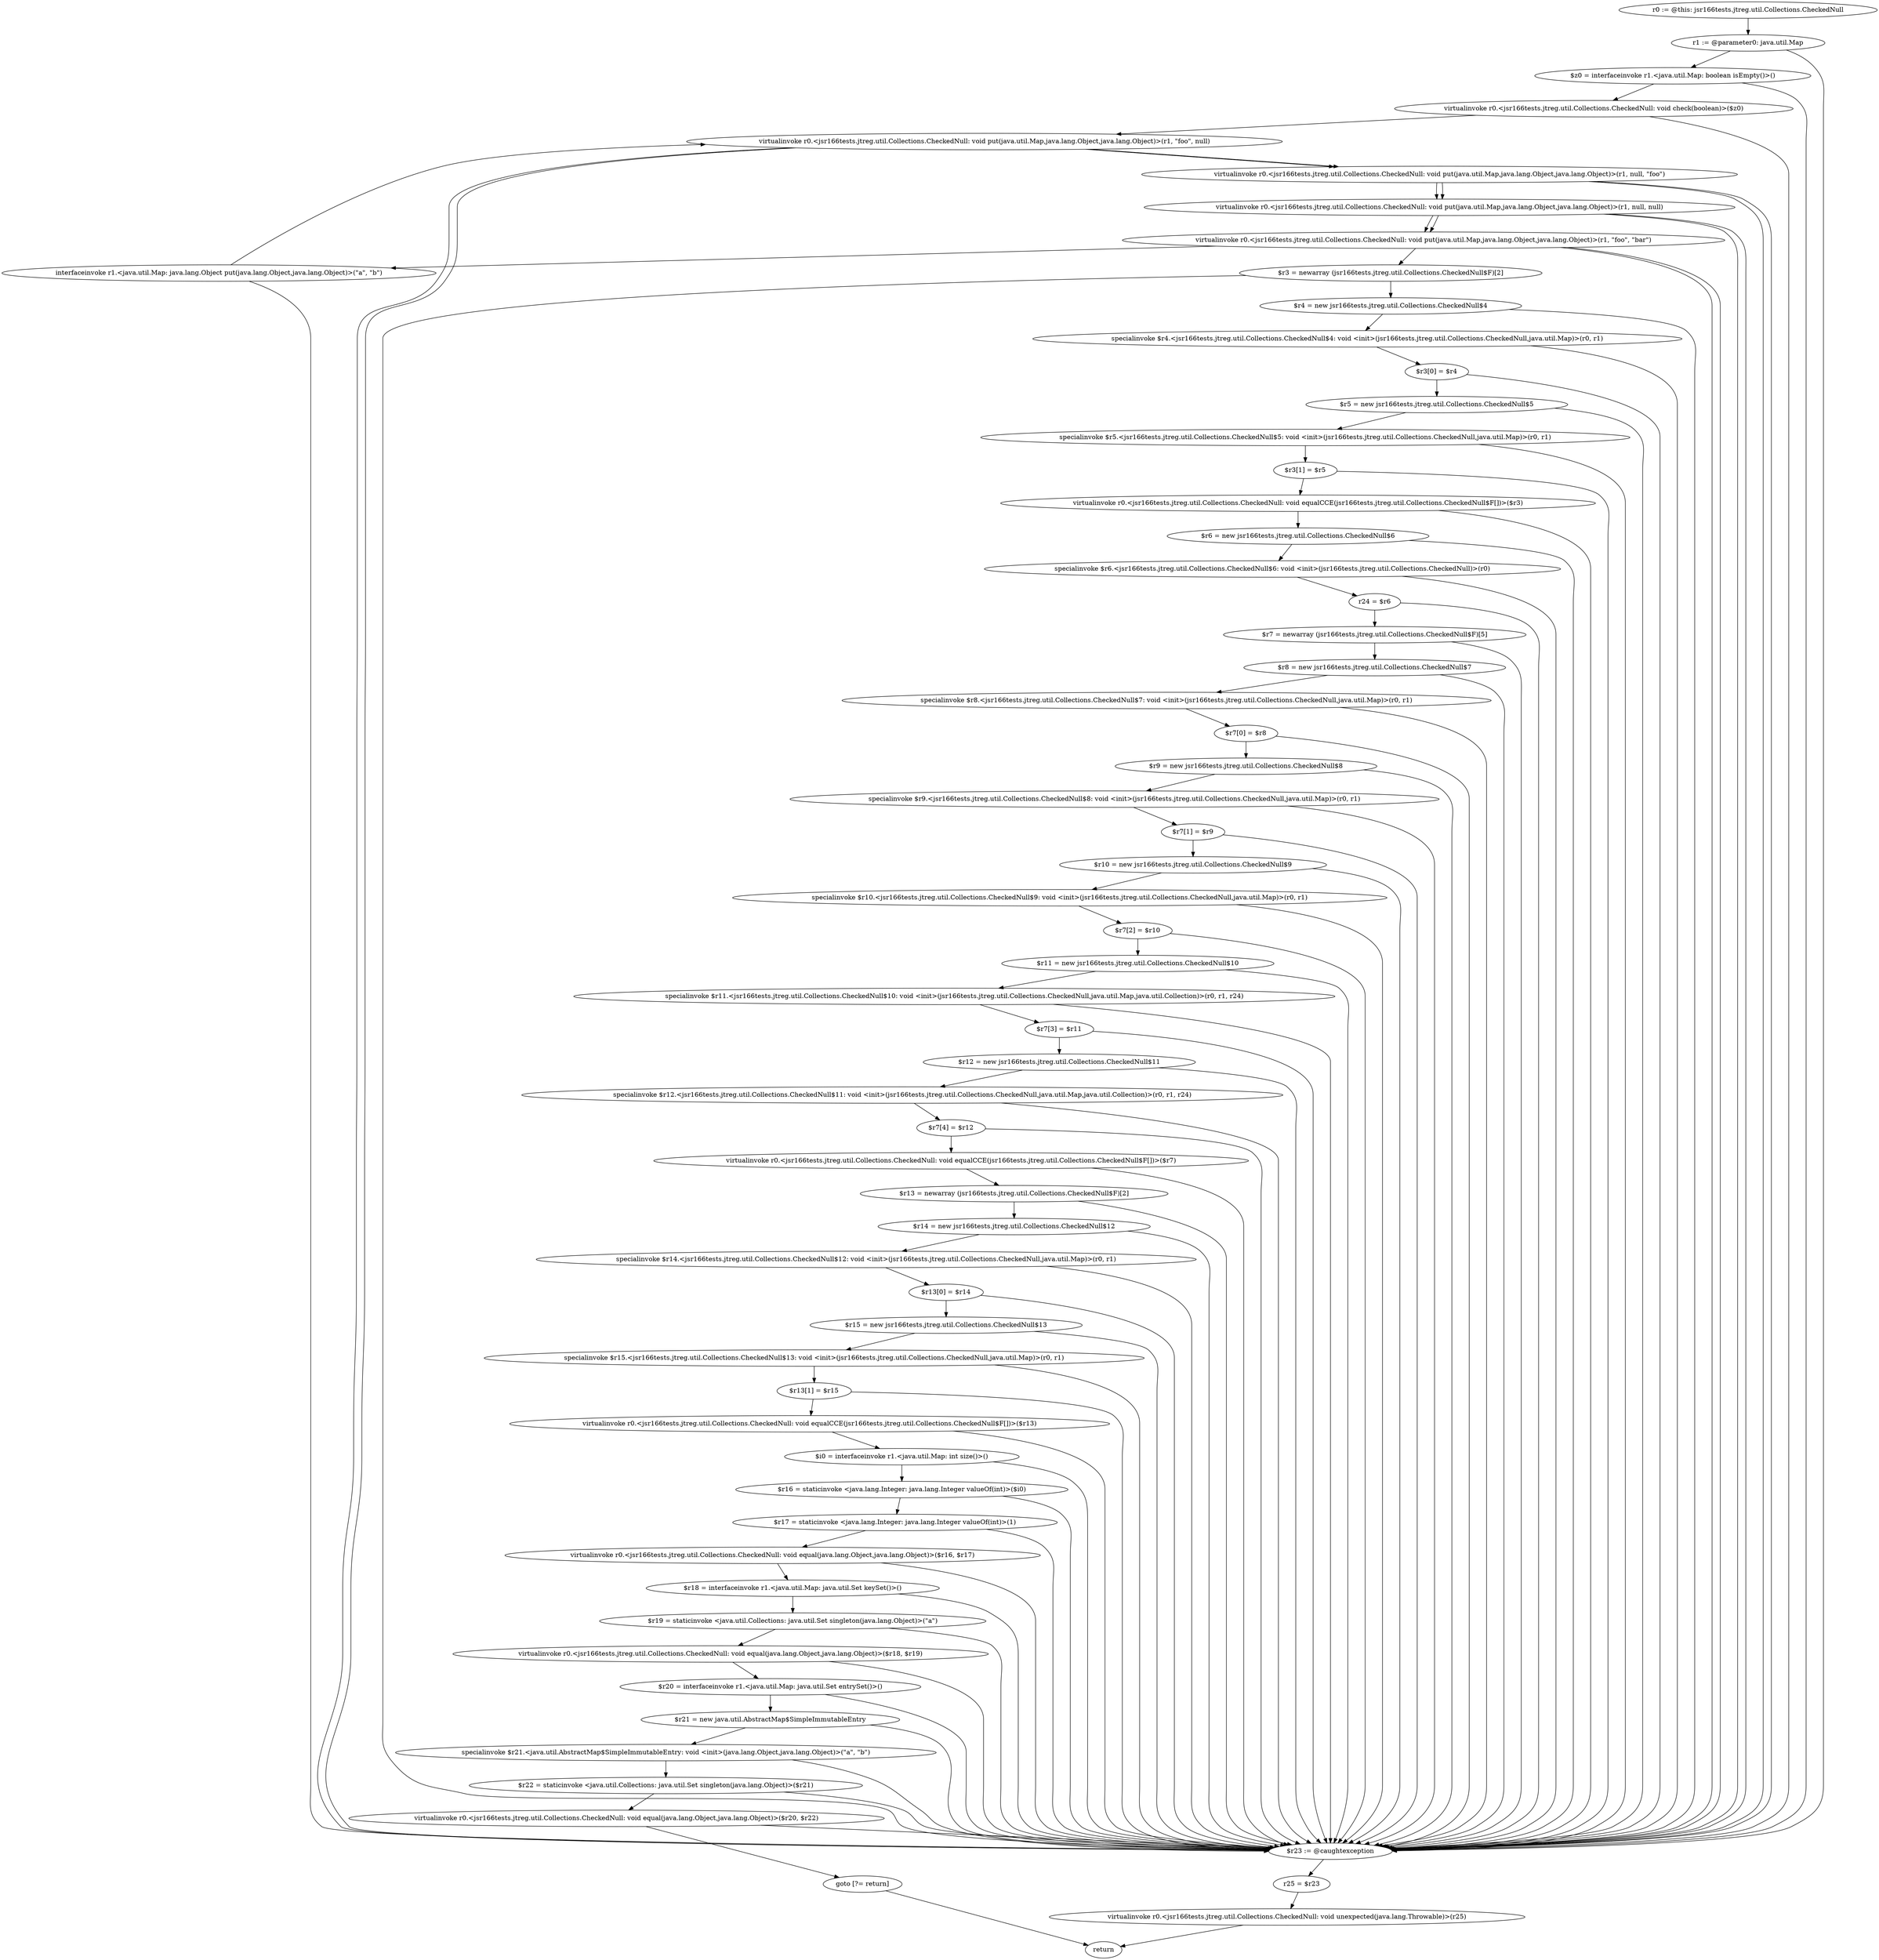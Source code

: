 digraph "unitGraph" {
    "r0 := @this: jsr166tests.jtreg.util.Collections.CheckedNull"
    "r1 := @parameter0: java.util.Map"
    "$z0 = interfaceinvoke r1.<java.util.Map: boolean isEmpty()>()"
    "virtualinvoke r0.<jsr166tests.jtreg.util.Collections.CheckedNull: void check(boolean)>($z0)"
    "virtualinvoke r0.<jsr166tests.jtreg.util.Collections.CheckedNull: void put(java.util.Map,java.lang.Object,java.lang.Object)>(r1, \"foo\", null)"
    "virtualinvoke r0.<jsr166tests.jtreg.util.Collections.CheckedNull: void put(java.util.Map,java.lang.Object,java.lang.Object)>(r1, null, \"foo\")"
    "virtualinvoke r0.<jsr166tests.jtreg.util.Collections.CheckedNull: void put(java.util.Map,java.lang.Object,java.lang.Object)>(r1, null, null)"
    "virtualinvoke r0.<jsr166tests.jtreg.util.Collections.CheckedNull: void put(java.util.Map,java.lang.Object,java.lang.Object)>(r1, \"foo\", \"bar\")"
    "interfaceinvoke r1.<java.util.Map: java.lang.Object put(java.lang.Object,java.lang.Object)>(\"a\", \"b\")"
    "$r3 = newarray (jsr166tests.jtreg.util.Collections.CheckedNull$F)[2]"
    "$r4 = new jsr166tests.jtreg.util.Collections.CheckedNull$4"
    "specialinvoke $r4.<jsr166tests.jtreg.util.Collections.CheckedNull$4: void <init>(jsr166tests.jtreg.util.Collections.CheckedNull,java.util.Map)>(r0, r1)"
    "$r3[0] = $r4"
    "$r5 = new jsr166tests.jtreg.util.Collections.CheckedNull$5"
    "specialinvoke $r5.<jsr166tests.jtreg.util.Collections.CheckedNull$5: void <init>(jsr166tests.jtreg.util.Collections.CheckedNull,java.util.Map)>(r0, r1)"
    "$r3[1] = $r5"
    "virtualinvoke r0.<jsr166tests.jtreg.util.Collections.CheckedNull: void equalCCE(jsr166tests.jtreg.util.Collections.CheckedNull$F[])>($r3)"
    "$r6 = new jsr166tests.jtreg.util.Collections.CheckedNull$6"
    "specialinvoke $r6.<jsr166tests.jtreg.util.Collections.CheckedNull$6: void <init>(jsr166tests.jtreg.util.Collections.CheckedNull)>(r0)"
    "r24 = $r6"
    "$r7 = newarray (jsr166tests.jtreg.util.Collections.CheckedNull$F)[5]"
    "$r8 = new jsr166tests.jtreg.util.Collections.CheckedNull$7"
    "specialinvoke $r8.<jsr166tests.jtreg.util.Collections.CheckedNull$7: void <init>(jsr166tests.jtreg.util.Collections.CheckedNull,java.util.Map)>(r0, r1)"
    "$r7[0] = $r8"
    "$r9 = new jsr166tests.jtreg.util.Collections.CheckedNull$8"
    "specialinvoke $r9.<jsr166tests.jtreg.util.Collections.CheckedNull$8: void <init>(jsr166tests.jtreg.util.Collections.CheckedNull,java.util.Map)>(r0, r1)"
    "$r7[1] = $r9"
    "$r10 = new jsr166tests.jtreg.util.Collections.CheckedNull$9"
    "specialinvoke $r10.<jsr166tests.jtreg.util.Collections.CheckedNull$9: void <init>(jsr166tests.jtreg.util.Collections.CheckedNull,java.util.Map)>(r0, r1)"
    "$r7[2] = $r10"
    "$r11 = new jsr166tests.jtreg.util.Collections.CheckedNull$10"
    "specialinvoke $r11.<jsr166tests.jtreg.util.Collections.CheckedNull$10: void <init>(jsr166tests.jtreg.util.Collections.CheckedNull,java.util.Map,java.util.Collection)>(r0, r1, r24)"
    "$r7[3] = $r11"
    "$r12 = new jsr166tests.jtreg.util.Collections.CheckedNull$11"
    "specialinvoke $r12.<jsr166tests.jtreg.util.Collections.CheckedNull$11: void <init>(jsr166tests.jtreg.util.Collections.CheckedNull,java.util.Map,java.util.Collection)>(r0, r1, r24)"
    "$r7[4] = $r12"
    "virtualinvoke r0.<jsr166tests.jtreg.util.Collections.CheckedNull: void equalCCE(jsr166tests.jtreg.util.Collections.CheckedNull$F[])>($r7)"
    "$r13 = newarray (jsr166tests.jtreg.util.Collections.CheckedNull$F)[2]"
    "$r14 = new jsr166tests.jtreg.util.Collections.CheckedNull$12"
    "specialinvoke $r14.<jsr166tests.jtreg.util.Collections.CheckedNull$12: void <init>(jsr166tests.jtreg.util.Collections.CheckedNull,java.util.Map)>(r0, r1)"
    "$r13[0] = $r14"
    "$r15 = new jsr166tests.jtreg.util.Collections.CheckedNull$13"
    "specialinvoke $r15.<jsr166tests.jtreg.util.Collections.CheckedNull$13: void <init>(jsr166tests.jtreg.util.Collections.CheckedNull,java.util.Map)>(r0, r1)"
    "$r13[1] = $r15"
    "virtualinvoke r0.<jsr166tests.jtreg.util.Collections.CheckedNull: void equalCCE(jsr166tests.jtreg.util.Collections.CheckedNull$F[])>($r13)"
    "$i0 = interfaceinvoke r1.<java.util.Map: int size()>()"
    "$r16 = staticinvoke <java.lang.Integer: java.lang.Integer valueOf(int)>($i0)"
    "$r17 = staticinvoke <java.lang.Integer: java.lang.Integer valueOf(int)>(1)"
    "virtualinvoke r0.<jsr166tests.jtreg.util.Collections.CheckedNull: void equal(java.lang.Object,java.lang.Object)>($r16, $r17)"
    "$r18 = interfaceinvoke r1.<java.util.Map: java.util.Set keySet()>()"
    "$r19 = staticinvoke <java.util.Collections: java.util.Set singleton(java.lang.Object)>(\"a\")"
    "virtualinvoke r0.<jsr166tests.jtreg.util.Collections.CheckedNull: void equal(java.lang.Object,java.lang.Object)>($r18, $r19)"
    "$r20 = interfaceinvoke r1.<java.util.Map: java.util.Set entrySet()>()"
    "$r21 = new java.util.AbstractMap$SimpleImmutableEntry"
    "specialinvoke $r21.<java.util.AbstractMap$SimpleImmutableEntry: void <init>(java.lang.Object,java.lang.Object)>(\"a\", \"b\")"
    "$r22 = staticinvoke <java.util.Collections: java.util.Set singleton(java.lang.Object)>($r21)"
    "virtualinvoke r0.<jsr166tests.jtreg.util.Collections.CheckedNull: void equal(java.lang.Object,java.lang.Object)>($r20, $r22)"
    "goto [?= return]"
    "$r23 := @caughtexception"
    "r25 = $r23"
    "virtualinvoke r0.<jsr166tests.jtreg.util.Collections.CheckedNull: void unexpected(java.lang.Throwable)>(r25)"
    "return"
    "r0 := @this: jsr166tests.jtreg.util.Collections.CheckedNull"->"r1 := @parameter0: java.util.Map";
    "r1 := @parameter0: java.util.Map"->"$z0 = interfaceinvoke r1.<java.util.Map: boolean isEmpty()>()";
    "r1 := @parameter0: java.util.Map"->"$r23 := @caughtexception";
    "$z0 = interfaceinvoke r1.<java.util.Map: boolean isEmpty()>()"->"virtualinvoke r0.<jsr166tests.jtreg.util.Collections.CheckedNull: void check(boolean)>($z0)";
    "$z0 = interfaceinvoke r1.<java.util.Map: boolean isEmpty()>()"->"$r23 := @caughtexception";
    "virtualinvoke r0.<jsr166tests.jtreg.util.Collections.CheckedNull: void check(boolean)>($z0)"->"virtualinvoke r0.<jsr166tests.jtreg.util.Collections.CheckedNull: void put(java.util.Map,java.lang.Object,java.lang.Object)>(r1, \"foo\", null)";
    "virtualinvoke r0.<jsr166tests.jtreg.util.Collections.CheckedNull: void check(boolean)>($z0)"->"$r23 := @caughtexception";
    "virtualinvoke r0.<jsr166tests.jtreg.util.Collections.CheckedNull: void put(java.util.Map,java.lang.Object,java.lang.Object)>(r1, \"foo\", null)"->"virtualinvoke r0.<jsr166tests.jtreg.util.Collections.CheckedNull: void put(java.util.Map,java.lang.Object,java.lang.Object)>(r1, null, \"foo\")";
    "virtualinvoke r0.<jsr166tests.jtreg.util.Collections.CheckedNull: void put(java.util.Map,java.lang.Object,java.lang.Object)>(r1, \"foo\", null)"->"$r23 := @caughtexception";
    "virtualinvoke r0.<jsr166tests.jtreg.util.Collections.CheckedNull: void put(java.util.Map,java.lang.Object,java.lang.Object)>(r1, null, \"foo\")"->"virtualinvoke r0.<jsr166tests.jtreg.util.Collections.CheckedNull: void put(java.util.Map,java.lang.Object,java.lang.Object)>(r1, null, null)";
    "virtualinvoke r0.<jsr166tests.jtreg.util.Collections.CheckedNull: void put(java.util.Map,java.lang.Object,java.lang.Object)>(r1, null, \"foo\")"->"$r23 := @caughtexception";
    "virtualinvoke r0.<jsr166tests.jtreg.util.Collections.CheckedNull: void put(java.util.Map,java.lang.Object,java.lang.Object)>(r1, null, null)"->"virtualinvoke r0.<jsr166tests.jtreg.util.Collections.CheckedNull: void put(java.util.Map,java.lang.Object,java.lang.Object)>(r1, \"foo\", \"bar\")";
    "virtualinvoke r0.<jsr166tests.jtreg.util.Collections.CheckedNull: void put(java.util.Map,java.lang.Object,java.lang.Object)>(r1, null, null)"->"$r23 := @caughtexception";
    "virtualinvoke r0.<jsr166tests.jtreg.util.Collections.CheckedNull: void put(java.util.Map,java.lang.Object,java.lang.Object)>(r1, \"foo\", \"bar\")"->"interfaceinvoke r1.<java.util.Map: java.lang.Object put(java.lang.Object,java.lang.Object)>(\"a\", \"b\")";
    "virtualinvoke r0.<jsr166tests.jtreg.util.Collections.CheckedNull: void put(java.util.Map,java.lang.Object,java.lang.Object)>(r1, \"foo\", \"bar\")"->"$r23 := @caughtexception";
    "interfaceinvoke r1.<java.util.Map: java.lang.Object put(java.lang.Object,java.lang.Object)>(\"a\", \"b\")"->"virtualinvoke r0.<jsr166tests.jtreg.util.Collections.CheckedNull: void put(java.util.Map,java.lang.Object,java.lang.Object)>(r1, \"foo\", null)";
    "interfaceinvoke r1.<java.util.Map: java.lang.Object put(java.lang.Object,java.lang.Object)>(\"a\", \"b\")"->"$r23 := @caughtexception";
    "virtualinvoke r0.<jsr166tests.jtreg.util.Collections.CheckedNull: void put(java.util.Map,java.lang.Object,java.lang.Object)>(r1, \"foo\", null)"->"virtualinvoke r0.<jsr166tests.jtreg.util.Collections.CheckedNull: void put(java.util.Map,java.lang.Object,java.lang.Object)>(r1, null, \"foo\")";
    "virtualinvoke r0.<jsr166tests.jtreg.util.Collections.CheckedNull: void put(java.util.Map,java.lang.Object,java.lang.Object)>(r1, \"foo\", null)"->"$r23 := @caughtexception";
    "virtualinvoke r0.<jsr166tests.jtreg.util.Collections.CheckedNull: void put(java.util.Map,java.lang.Object,java.lang.Object)>(r1, null, \"foo\")"->"virtualinvoke r0.<jsr166tests.jtreg.util.Collections.CheckedNull: void put(java.util.Map,java.lang.Object,java.lang.Object)>(r1, null, null)";
    "virtualinvoke r0.<jsr166tests.jtreg.util.Collections.CheckedNull: void put(java.util.Map,java.lang.Object,java.lang.Object)>(r1, null, \"foo\")"->"$r23 := @caughtexception";
    "virtualinvoke r0.<jsr166tests.jtreg.util.Collections.CheckedNull: void put(java.util.Map,java.lang.Object,java.lang.Object)>(r1, null, null)"->"virtualinvoke r0.<jsr166tests.jtreg.util.Collections.CheckedNull: void put(java.util.Map,java.lang.Object,java.lang.Object)>(r1, \"foo\", \"bar\")";
    "virtualinvoke r0.<jsr166tests.jtreg.util.Collections.CheckedNull: void put(java.util.Map,java.lang.Object,java.lang.Object)>(r1, null, null)"->"$r23 := @caughtexception";
    "virtualinvoke r0.<jsr166tests.jtreg.util.Collections.CheckedNull: void put(java.util.Map,java.lang.Object,java.lang.Object)>(r1, \"foo\", \"bar\")"->"$r3 = newarray (jsr166tests.jtreg.util.Collections.CheckedNull$F)[2]";
    "virtualinvoke r0.<jsr166tests.jtreg.util.Collections.CheckedNull: void put(java.util.Map,java.lang.Object,java.lang.Object)>(r1, \"foo\", \"bar\")"->"$r23 := @caughtexception";
    "$r3 = newarray (jsr166tests.jtreg.util.Collections.CheckedNull$F)[2]"->"$r4 = new jsr166tests.jtreg.util.Collections.CheckedNull$4";
    "$r3 = newarray (jsr166tests.jtreg.util.Collections.CheckedNull$F)[2]"->"$r23 := @caughtexception";
    "$r4 = new jsr166tests.jtreg.util.Collections.CheckedNull$4"->"specialinvoke $r4.<jsr166tests.jtreg.util.Collections.CheckedNull$4: void <init>(jsr166tests.jtreg.util.Collections.CheckedNull,java.util.Map)>(r0, r1)";
    "$r4 = new jsr166tests.jtreg.util.Collections.CheckedNull$4"->"$r23 := @caughtexception";
    "specialinvoke $r4.<jsr166tests.jtreg.util.Collections.CheckedNull$4: void <init>(jsr166tests.jtreg.util.Collections.CheckedNull,java.util.Map)>(r0, r1)"->"$r3[0] = $r4";
    "specialinvoke $r4.<jsr166tests.jtreg.util.Collections.CheckedNull$4: void <init>(jsr166tests.jtreg.util.Collections.CheckedNull,java.util.Map)>(r0, r1)"->"$r23 := @caughtexception";
    "$r3[0] = $r4"->"$r5 = new jsr166tests.jtreg.util.Collections.CheckedNull$5";
    "$r3[0] = $r4"->"$r23 := @caughtexception";
    "$r5 = new jsr166tests.jtreg.util.Collections.CheckedNull$5"->"specialinvoke $r5.<jsr166tests.jtreg.util.Collections.CheckedNull$5: void <init>(jsr166tests.jtreg.util.Collections.CheckedNull,java.util.Map)>(r0, r1)";
    "$r5 = new jsr166tests.jtreg.util.Collections.CheckedNull$5"->"$r23 := @caughtexception";
    "specialinvoke $r5.<jsr166tests.jtreg.util.Collections.CheckedNull$5: void <init>(jsr166tests.jtreg.util.Collections.CheckedNull,java.util.Map)>(r0, r1)"->"$r3[1] = $r5";
    "specialinvoke $r5.<jsr166tests.jtreg.util.Collections.CheckedNull$5: void <init>(jsr166tests.jtreg.util.Collections.CheckedNull,java.util.Map)>(r0, r1)"->"$r23 := @caughtexception";
    "$r3[1] = $r5"->"virtualinvoke r0.<jsr166tests.jtreg.util.Collections.CheckedNull: void equalCCE(jsr166tests.jtreg.util.Collections.CheckedNull$F[])>($r3)";
    "$r3[1] = $r5"->"$r23 := @caughtexception";
    "virtualinvoke r0.<jsr166tests.jtreg.util.Collections.CheckedNull: void equalCCE(jsr166tests.jtreg.util.Collections.CheckedNull$F[])>($r3)"->"$r6 = new jsr166tests.jtreg.util.Collections.CheckedNull$6";
    "virtualinvoke r0.<jsr166tests.jtreg.util.Collections.CheckedNull: void equalCCE(jsr166tests.jtreg.util.Collections.CheckedNull$F[])>($r3)"->"$r23 := @caughtexception";
    "$r6 = new jsr166tests.jtreg.util.Collections.CheckedNull$6"->"specialinvoke $r6.<jsr166tests.jtreg.util.Collections.CheckedNull$6: void <init>(jsr166tests.jtreg.util.Collections.CheckedNull)>(r0)";
    "$r6 = new jsr166tests.jtreg.util.Collections.CheckedNull$6"->"$r23 := @caughtexception";
    "specialinvoke $r6.<jsr166tests.jtreg.util.Collections.CheckedNull$6: void <init>(jsr166tests.jtreg.util.Collections.CheckedNull)>(r0)"->"r24 = $r6";
    "specialinvoke $r6.<jsr166tests.jtreg.util.Collections.CheckedNull$6: void <init>(jsr166tests.jtreg.util.Collections.CheckedNull)>(r0)"->"$r23 := @caughtexception";
    "r24 = $r6"->"$r7 = newarray (jsr166tests.jtreg.util.Collections.CheckedNull$F)[5]";
    "r24 = $r6"->"$r23 := @caughtexception";
    "$r7 = newarray (jsr166tests.jtreg.util.Collections.CheckedNull$F)[5]"->"$r8 = new jsr166tests.jtreg.util.Collections.CheckedNull$7";
    "$r7 = newarray (jsr166tests.jtreg.util.Collections.CheckedNull$F)[5]"->"$r23 := @caughtexception";
    "$r8 = new jsr166tests.jtreg.util.Collections.CheckedNull$7"->"specialinvoke $r8.<jsr166tests.jtreg.util.Collections.CheckedNull$7: void <init>(jsr166tests.jtreg.util.Collections.CheckedNull,java.util.Map)>(r0, r1)";
    "$r8 = new jsr166tests.jtreg.util.Collections.CheckedNull$7"->"$r23 := @caughtexception";
    "specialinvoke $r8.<jsr166tests.jtreg.util.Collections.CheckedNull$7: void <init>(jsr166tests.jtreg.util.Collections.CheckedNull,java.util.Map)>(r0, r1)"->"$r7[0] = $r8";
    "specialinvoke $r8.<jsr166tests.jtreg.util.Collections.CheckedNull$7: void <init>(jsr166tests.jtreg.util.Collections.CheckedNull,java.util.Map)>(r0, r1)"->"$r23 := @caughtexception";
    "$r7[0] = $r8"->"$r9 = new jsr166tests.jtreg.util.Collections.CheckedNull$8";
    "$r7[0] = $r8"->"$r23 := @caughtexception";
    "$r9 = new jsr166tests.jtreg.util.Collections.CheckedNull$8"->"specialinvoke $r9.<jsr166tests.jtreg.util.Collections.CheckedNull$8: void <init>(jsr166tests.jtreg.util.Collections.CheckedNull,java.util.Map)>(r0, r1)";
    "$r9 = new jsr166tests.jtreg.util.Collections.CheckedNull$8"->"$r23 := @caughtexception";
    "specialinvoke $r9.<jsr166tests.jtreg.util.Collections.CheckedNull$8: void <init>(jsr166tests.jtreg.util.Collections.CheckedNull,java.util.Map)>(r0, r1)"->"$r7[1] = $r9";
    "specialinvoke $r9.<jsr166tests.jtreg.util.Collections.CheckedNull$8: void <init>(jsr166tests.jtreg.util.Collections.CheckedNull,java.util.Map)>(r0, r1)"->"$r23 := @caughtexception";
    "$r7[1] = $r9"->"$r10 = new jsr166tests.jtreg.util.Collections.CheckedNull$9";
    "$r7[1] = $r9"->"$r23 := @caughtexception";
    "$r10 = new jsr166tests.jtreg.util.Collections.CheckedNull$9"->"specialinvoke $r10.<jsr166tests.jtreg.util.Collections.CheckedNull$9: void <init>(jsr166tests.jtreg.util.Collections.CheckedNull,java.util.Map)>(r0, r1)";
    "$r10 = new jsr166tests.jtreg.util.Collections.CheckedNull$9"->"$r23 := @caughtexception";
    "specialinvoke $r10.<jsr166tests.jtreg.util.Collections.CheckedNull$9: void <init>(jsr166tests.jtreg.util.Collections.CheckedNull,java.util.Map)>(r0, r1)"->"$r7[2] = $r10";
    "specialinvoke $r10.<jsr166tests.jtreg.util.Collections.CheckedNull$9: void <init>(jsr166tests.jtreg.util.Collections.CheckedNull,java.util.Map)>(r0, r1)"->"$r23 := @caughtexception";
    "$r7[2] = $r10"->"$r11 = new jsr166tests.jtreg.util.Collections.CheckedNull$10";
    "$r7[2] = $r10"->"$r23 := @caughtexception";
    "$r11 = new jsr166tests.jtreg.util.Collections.CheckedNull$10"->"specialinvoke $r11.<jsr166tests.jtreg.util.Collections.CheckedNull$10: void <init>(jsr166tests.jtreg.util.Collections.CheckedNull,java.util.Map,java.util.Collection)>(r0, r1, r24)";
    "$r11 = new jsr166tests.jtreg.util.Collections.CheckedNull$10"->"$r23 := @caughtexception";
    "specialinvoke $r11.<jsr166tests.jtreg.util.Collections.CheckedNull$10: void <init>(jsr166tests.jtreg.util.Collections.CheckedNull,java.util.Map,java.util.Collection)>(r0, r1, r24)"->"$r7[3] = $r11";
    "specialinvoke $r11.<jsr166tests.jtreg.util.Collections.CheckedNull$10: void <init>(jsr166tests.jtreg.util.Collections.CheckedNull,java.util.Map,java.util.Collection)>(r0, r1, r24)"->"$r23 := @caughtexception";
    "$r7[3] = $r11"->"$r12 = new jsr166tests.jtreg.util.Collections.CheckedNull$11";
    "$r7[3] = $r11"->"$r23 := @caughtexception";
    "$r12 = new jsr166tests.jtreg.util.Collections.CheckedNull$11"->"specialinvoke $r12.<jsr166tests.jtreg.util.Collections.CheckedNull$11: void <init>(jsr166tests.jtreg.util.Collections.CheckedNull,java.util.Map,java.util.Collection)>(r0, r1, r24)";
    "$r12 = new jsr166tests.jtreg.util.Collections.CheckedNull$11"->"$r23 := @caughtexception";
    "specialinvoke $r12.<jsr166tests.jtreg.util.Collections.CheckedNull$11: void <init>(jsr166tests.jtreg.util.Collections.CheckedNull,java.util.Map,java.util.Collection)>(r0, r1, r24)"->"$r7[4] = $r12";
    "specialinvoke $r12.<jsr166tests.jtreg.util.Collections.CheckedNull$11: void <init>(jsr166tests.jtreg.util.Collections.CheckedNull,java.util.Map,java.util.Collection)>(r0, r1, r24)"->"$r23 := @caughtexception";
    "$r7[4] = $r12"->"virtualinvoke r0.<jsr166tests.jtreg.util.Collections.CheckedNull: void equalCCE(jsr166tests.jtreg.util.Collections.CheckedNull$F[])>($r7)";
    "$r7[4] = $r12"->"$r23 := @caughtexception";
    "virtualinvoke r0.<jsr166tests.jtreg.util.Collections.CheckedNull: void equalCCE(jsr166tests.jtreg.util.Collections.CheckedNull$F[])>($r7)"->"$r13 = newarray (jsr166tests.jtreg.util.Collections.CheckedNull$F)[2]";
    "virtualinvoke r0.<jsr166tests.jtreg.util.Collections.CheckedNull: void equalCCE(jsr166tests.jtreg.util.Collections.CheckedNull$F[])>($r7)"->"$r23 := @caughtexception";
    "$r13 = newarray (jsr166tests.jtreg.util.Collections.CheckedNull$F)[2]"->"$r14 = new jsr166tests.jtreg.util.Collections.CheckedNull$12";
    "$r13 = newarray (jsr166tests.jtreg.util.Collections.CheckedNull$F)[2]"->"$r23 := @caughtexception";
    "$r14 = new jsr166tests.jtreg.util.Collections.CheckedNull$12"->"specialinvoke $r14.<jsr166tests.jtreg.util.Collections.CheckedNull$12: void <init>(jsr166tests.jtreg.util.Collections.CheckedNull,java.util.Map)>(r0, r1)";
    "$r14 = new jsr166tests.jtreg.util.Collections.CheckedNull$12"->"$r23 := @caughtexception";
    "specialinvoke $r14.<jsr166tests.jtreg.util.Collections.CheckedNull$12: void <init>(jsr166tests.jtreg.util.Collections.CheckedNull,java.util.Map)>(r0, r1)"->"$r13[0] = $r14";
    "specialinvoke $r14.<jsr166tests.jtreg.util.Collections.CheckedNull$12: void <init>(jsr166tests.jtreg.util.Collections.CheckedNull,java.util.Map)>(r0, r1)"->"$r23 := @caughtexception";
    "$r13[0] = $r14"->"$r15 = new jsr166tests.jtreg.util.Collections.CheckedNull$13";
    "$r13[0] = $r14"->"$r23 := @caughtexception";
    "$r15 = new jsr166tests.jtreg.util.Collections.CheckedNull$13"->"specialinvoke $r15.<jsr166tests.jtreg.util.Collections.CheckedNull$13: void <init>(jsr166tests.jtreg.util.Collections.CheckedNull,java.util.Map)>(r0, r1)";
    "$r15 = new jsr166tests.jtreg.util.Collections.CheckedNull$13"->"$r23 := @caughtexception";
    "specialinvoke $r15.<jsr166tests.jtreg.util.Collections.CheckedNull$13: void <init>(jsr166tests.jtreg.util.Collections.CheckedNull,java.util.Map)>(r0, r1)"->"$r13[1] = $r15";
    "specialinvoke $r15.<jsr166tests.jtreg.util.Collections.CheckedNull$13: void <init>(jsr166tests.jtreg.util.Collections.CheckedNull,java.util.Map)>(r0, r1)"->"$r23 := @caughtexception";
    "$r13[1] = $r15"->"virtualinvoke r0.<jsr166tests.jtreg.util.Collections.CheckedNull: void equalCCE(jsr166tests.jtreg.util.Collections.CheckedNull$F[])>($r13)";
    "$r13[1] = $r15"->"$r23 := @caughtexception";
    "virtualinvoke r0.<jsr166tests.jtreg.util.Collections.CheckedNull: void equalCCE(jsr166tests.jtreg.util.Collections.CheckedNull$F[])>($r13)"->"$i0 = interfaceinvoke r1.<java.util.Map: int size()>()";
    "virtualinvoke r0.<jsr166tests.jtreg.util.Collections.CheckedNull: void equalCCE(jsr166tests.jtreg.util.Collections.CheckedNull$F[])>($r13)"->"$r23 := @caughtexception";
    "$i0 = interfaceinvoke r1.<java.util.Map: int size()>()"->"$r16 = staticinvoke <java.lang.Integer: java.lang.Integer valueOf(int)>($i0)";
    "$i0 = interfaceinvoke r1.<java.util.Map: int size()>()"->"$r23 := @caughtexception";
    "$r16 = staticinvoke <java.lang.Integer: java.lang.Integer valueOf(int)>($i0)"->"$r17 = staticinvoke <java.lang.Integer: java.lang.Integer valueOf(int)>(1)";
    "$r16 = staticinvoke <java.lang.Integer: java.lang.Integer valueOf(int)>($i0)"->"$r23 := @caughtexception";
    "$r17 = staticinvoke <java.lang.Integer: java.lang.Integer valueOf(int)>(1)"->"virtualinvoke r0.<jsr166tests.jtreg.util.Collections.CheckedNull: void equal(java.lang.Object,java.lang.Object)>($r16, $r17)";
    "$r17 = staticinvoke <java.lang.Integer: java.lang.Integer valueOf(int)>(1)"->"$r23 := @caughtexception";
    "virtualinvoke r0.<jsr166tests.jtreg.util.Collections.CheckedNull: void equal(java.lang.Object,java.lang.Object)>($r16, $r17)"->"$r18 = interfaceinvoke r1.<java.util.Map: java.util.Set keySet()>()";
    "virtualinvoke r0.<jsr166tests.jtreg.util.Collections.CheckedNull: void equal(java.lang.Object,java.lang.Object)>($r16, $r17)"->"$r23 := @caughtexception";
    "$r18 = interfaceinvoke r1.<java.util.Map: java.util.Set keySet()>()"->"$r19 = staticinvoke <java.util.Collections: java.util.Set singleton(java.lang.Object)>(\"a\")";
    "$r18 = interfaceinvoke r1.<java.util.Map: java.util.Set keySet()>()"->"$r23 := @caughtexception";
    "$r19 = staticinvoke <java.util.Collections: java.util.Set singleton(java.lang.Object)>(\"a\")"->"virtualinvoke r0.<jsr166tests.jtreg.util.Collections.CheckedNull: void equal(java.lang.Object,java.lang.Object)>($r18, $r19)";
    "$r19 = staticinvoke <java.util.Collections: java.util.Set singleton(java.lang.Object)>(\"a\")"->"$r23 := @caughtexception";
    "virtualinvoke r0.<jsr166tests.jtreg.util.Collections.CheckedNull: void equal(java.lang.Object,java.lang.Object)>($r18, $r19)"->"$r20 = interfaceinvoke r1.<java.util.Map: java.util.Set entrySet()>()";
    "virtualinvoke r0.<jsr166tests.jtreg.util.Collections.CheckedNull: void equal(java.lang.Object,java.lang.Object)>($r18, $r19)"->"$r23 := @caughtexception";
    "$r20 = interfaceinvoke r1.<java.util.Map: java.util.Set entrySet()>()"->"$r21 = new java.util.AbstractMap$SimpleImmutableEntry";
    "$r20 = interfaceinvoke r1.<java.util.Map: java.util.Set entrySet()>()"->"$r23 := @caughtexception";
    "$r21 = new java.util.AbstractMap$SimpleImmutableEntry"->"specialinvoke $r21.<java.util.AbstractMap$SimpleImmutableEntry: void <init>(java.lang.Object,java.lang.Object)>(\"a\", \"b\")";
    "$r21 = new java.util.AbstractMap$SimpleImmutableEntry"->"$r23 := @caughtexception";
    "specialinvoke $r21.<java.util.AbstractMap$SimpleImmutableEntry: void <init>(java.lang.Object,java.lang.Object)>(\"a\", \"b\")"->"$r22 = staticinvoke <java.util.Collections: java.util.Set singleton(java.lang.Object)>($r21)";
    "specialinvoke $r21.<java.util.AbstractMap$SimpleImmutableEntry: void <init>(java.lang.Object,java.lang.Object)>(\"a\", \"b\")"->"$r23 := @caughtexception";
    "$r22 = staticinvoke <java.util.Collections: java.util.Set singleton(java.lang.Object)>($r21)"->"virtualinvoke r0.<jsr166tests.jtreg.util.Collections.CheckedNull: void equal(java.lang.Object,java.lang.Object)>($r20, $r22)";
    "$r22 = staticinvoke <java.util.Collections: java.util.Set singleton(java.lang.Object)>($r21)"->"$r23 := @caughtexception";
    "virtualinvoke r0.<jsr166tests.jtreg.util.Collections.CheckedNull: void equal(java.lang.Object,java.lang.Object)>($r20, $r22)"->"goto [?= return]";
    "virtualinvoke r0.<jsr166tests.jtreg.util.Collections.CheckedNull: void equal(java.lang.Object,java.lang.Object)>($r20, $r22)"->"$r23 := @caughtexception";
    "goto [?= return]"->"return";
    "$r23 := @caughtexception"->"r25 = $r23";
    "r25 = $r23"->"virtualinvoke r0.<jsr166tests.jtreg.util.Collections.CheckedNull: void unexpected(java.lang.Throwable)>(r25)";
    "virtualinvoke r0.<jsr166tests.jtreg.util.Collections.CheckedNull: void unexpected(java.lang.Throwable)>(r25)"->"return";
}
